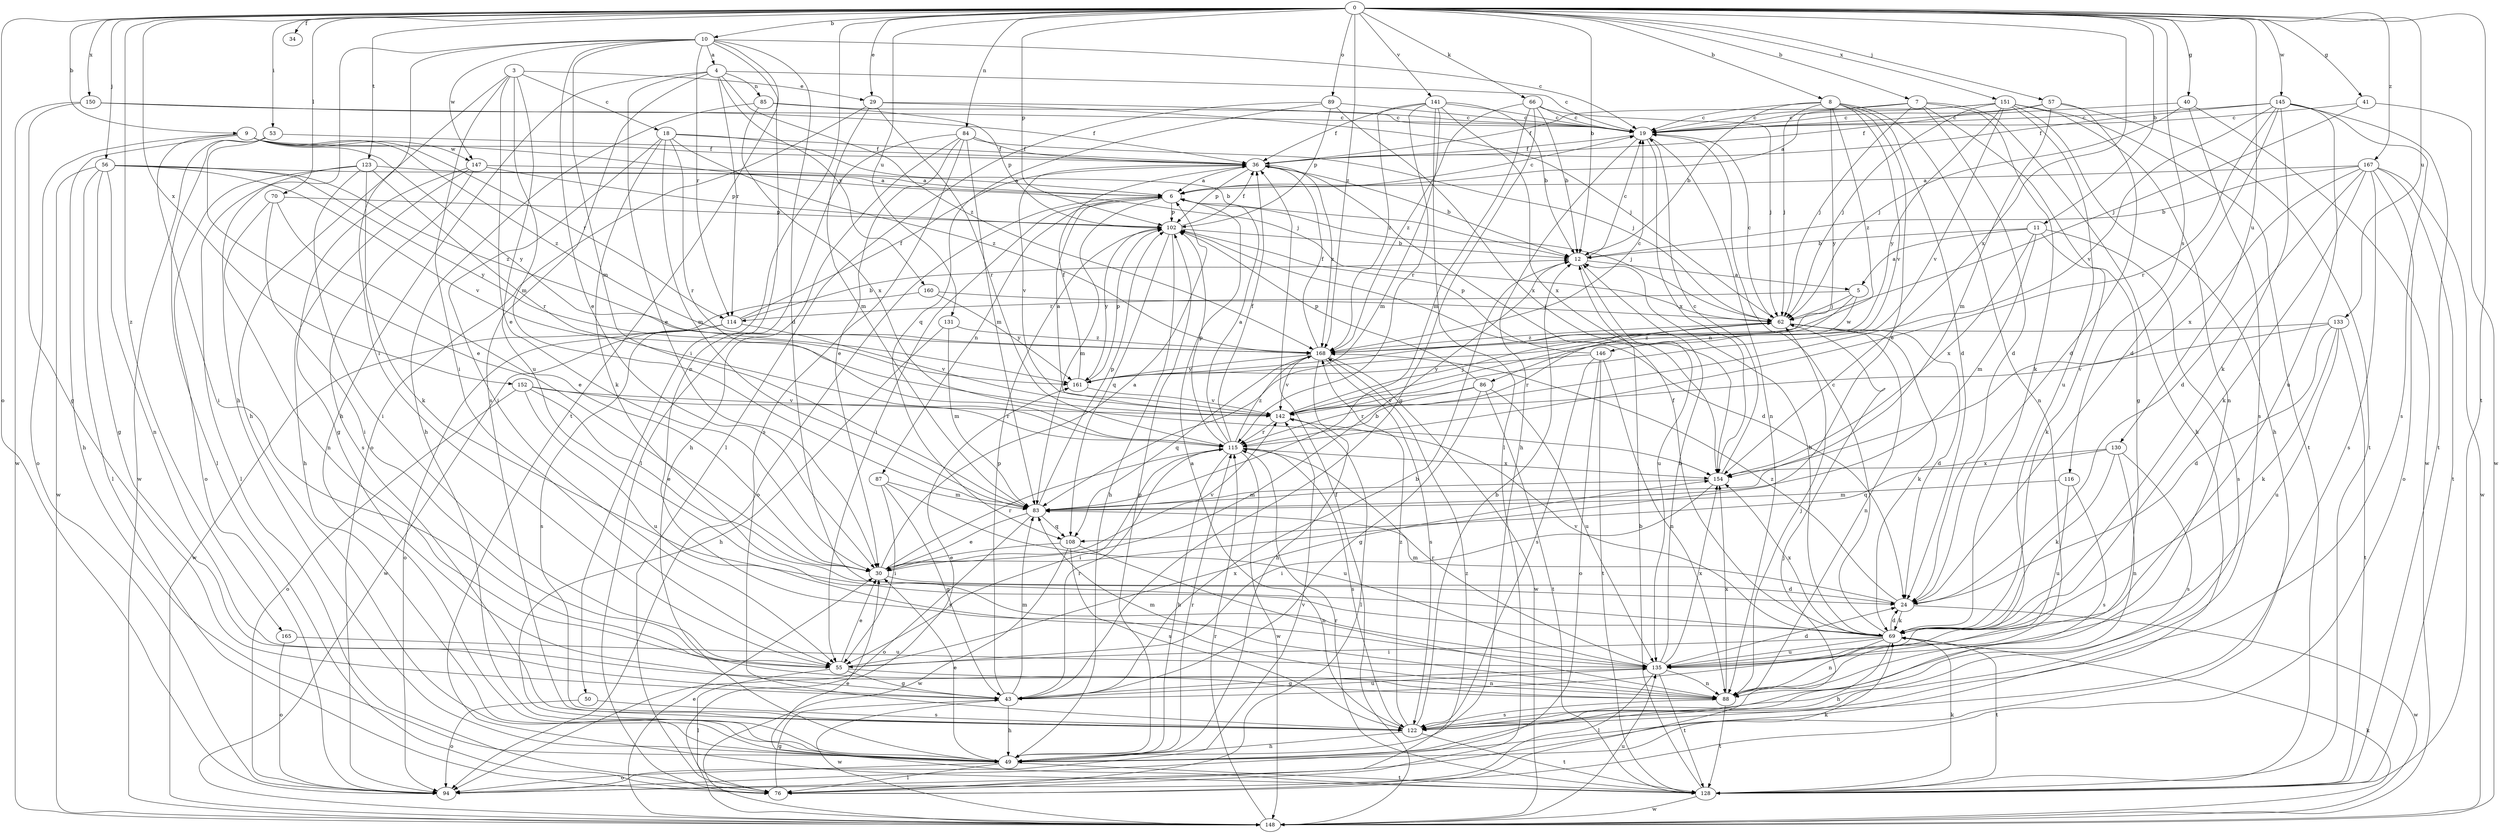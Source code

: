 strict digraph  {
0;
3;
4;
5;
6;
7;
8;
9;
10;
11;
12;
18;
19;
24;
29;
30;
34;
36;
40;
41;
43;
49;
50;
53;
55;
56;
57;
62;
66;
69;
70;
76;
83;
84;
85;
86;
87;
88;
89;
94;
102;
108;
114;
115;
116;
122;
123;
128;
130;
131;
133;
135;
141;
142;
145;
146;
147;
148;
150;
151;
152;
154;
160;
161;
165;
167;
168;
0 -> 7  [label=b];
0 -> 8  [label=b];
0 -> 9  [label=b];
0 -> 10  [label=b];
0 -> 11  [label=b];
0 -> 12  [label=b];
0 -> 29  [label=e];
0 -> 34  [label=f];
0 -> 40  [label=g];
0 -> 41  [label=g];
0 -> 50  [label=i];
0 -> 53  [label=i];
0 -> 56  [label=j];
0 -> 57  [label=j];
0 -> 66  [label=k];
0 -> 70  [label=l];
0 -> 84  [label=n];
0 -> 89  [label=o];
0 -> 94  [label=o];
0 -> 102  [label=p];
0 -> 116  [label=s];
0 -> 123  [label=t];
0 -> 128  [label=t];
0 -> 130  [label=u];
0 -> 131  [label=u];
0 -> 133  [label=u];
0 -> 141  [label=v];
0 -> 145  [label=w];
0 -> 150  [label=x];
0 -> 151  [label=x];
0 -> 152  [label=x];
0 -> 154  [label=x];
0 -> 165  [label=z];
0 -> 167  [label=z];
0 -> 168  [label=z];
3 -> 18  [label=c];
3 -> 29  [label=e];
3 -> 30  [label=e];
3 -> 49  [label=h];
3 -> 55  [label=i];
3 -> 83  [label=m];
3 -> 135  [label=u];
4 -> 19  [label=c];
4 -> 30  [label=e];
4 -> 49  [label=h];
4 -> 85  [label=n];
4 -> 114  [label=r];
4 -> 122  [label=s];
4 -> 160  [label=y];
4 -> 168  [label=z];
5 -> 62  [label=j];
5 -> 86  [label=n];
5 -> 114  [label=r];
5 -> 146  [label=w];
6 -> 19  [label=c];
6 -> 55  [label=i];
6 -> 62  [label=j];
6 -> 83  [label=m];
6 -> 87  [label=n];
6 -> 94  [label=o];
6 -> 102  [label=p];
7 -> 19  [label=c];
7 -> 24  [label=d];
7 -> 36  [label=f];
7 -> 43  [label=g];
7 -> 49  [label=h];
7 -> 62  [label=j];
7 -> 69  [label=k];
8 -> 12  [label=b];
8 -> 19  [label=c];
8 -> 24  [label=d];
8 -> 30  [label=e];
8 -> 62  [label=j];
8 -> 88  [label=n];
8 -> 142  [label=v];
8 -> 161  [label=y];
8 -> 168  [label=z];
9 -> 36  [label=f];
9 -> 49  [label=h];
9 -> 55  [label=i];
9 -> 62  [label=j];
9 -> 94  [label=o];
9 -> 114  [label=r];
9 -> 147  [label=w];
9 -> 161  [label=y];
9 -> 168  [label=z];
10 -> 4  [label=a];
10 -> 19  [label=c];
10 -> 24  [label=d];
10 -> 30  [label=e];
10 -> 49  [label=h];
10 -> 55  [label=i];
10 -> 83  [label=m];
10 -> 88  [label=n];
10 -> 114  [label=r];
10 -> 128  [label=t];
10 -> 147  [label=w];
11 -> 5  [label=a];
11 -> 12  [label=b];
11 -> 69  [label=k];
11 -> 83  [label=m];
11 -> 122  [label=s];
11 -> 154  [label=x];
12 -> 5  [label=a];
12 -> 19  [label=c];
12 -> 135  [label=u];
18 -> 12  [label=b];
18 -> 36  [label=f];
18 -> 55  [label=i];
18 -> 69  [label=k];
18 -> 83  [label=m];
18 -> 115  [label=r];
18 -> 168  [label=z];
19 -> 36  [label=f];
19 -> 49  [label=h];
19 -> 88  [label=n];
19 -> 154  [label=x];
24 -> 69  [label=k];
24 -> 83  [label=m];
24 -> 148  [label=w];
24 -> 168  [label=z];
29 -> 19  [label=c];
29 -> 62  [label=j];
29 -> 83  [label=m];
29 -> 94  [label=o];
29 -> 115  [label=r];
30 -> 6  [label=a];
30 -> 12  [label=b];
30 -> 24  [label=d];
30 -> 115  [label=r];
30 -> 142  [label=v];
36 -> 6  [label=a];
36 -> 12  [label=b];
36 -> 102  [label=p];
36 -> 142  [label=v];
36 -> 168  [label=z];
40 -> 19  [label=c];
40 -> 62  [label=j];
40 -> 122  [label=s];
40 -> 148  [label=w];
41 -> 19  [label=c];
41 -> 62  [label=j];
41 -> 148  [label=w];
43 -> 12  [label=b];
43 -> 49  [label=h];
43 -> 83  [label=m];
43 -> 102  [label=p];
43 -> 115  [label=r];
43 -> 135  [label=u];
43 -> 148  [label=w];
49 -> 30  [label=e];
49 -> 76  [label=l];
49 -> 94  [label=o];
49 -> 102  [label=p];
49 -> 115  [label=r];
49 -> 128  [label=t];
50 -> 94  [label=o];
50 -> 122  [label=s];
53 -> 30  [label=e];
53 -> 36  [label=f];
53 -> 76  [label=l];
53 -> 148  [label=w];
55 -> 30  [label=e];
55 -> 43  [label=g];
55 -> 76  [label=l];
55 -> 88  [label=n];
55 -> 154  [label=x];
56 -> 6  [label=a];
56 -> 43  [label=g];
56 -> 76  [label=l];
56 -> 88  [label=n];
56 -> 142  [label=v];
56 -> 148  [label=w];
56 -> 161  [label=y];
56 -> 168  [label=z];
57 -> 19  [label=c];
57 -> 24  [label=d];
57 -> 36  [label=f];
57 -> 83  [label=m];
57 -> 128  [label=t];
62 -> 19  [label=c];
62 -> 24  [label=d];
62 -> 69  [label=k];
62 -> 88  [label=n];
62 -> 115  [label=r];
62 -> 168  [label=z];
66 -> 12  [label=b];
66 -> 19  [label=c];
66 -> 43  [label=g];
66 -> 62  [label=j];
66 -> 83  [label=m];
66 -> 168  [label=z];
69 -> 12  [label=b];
69 -> 19  [label=c];
69 -> 24  [label=d];
69 -> 36  [label=f];
69 -> 49  [label=h];
69 -> 55  [label=i];
69 -> 88  [label=n];
69 -> 128  [label=t];
69 -> 135  [label=u];
69 -> 142  [label=v];
69 -> 154  [label=x];
70 -> 30  [label=e];
70 -> 55  [label=i];
70 -> 88  [label=n];
70 -> 102  [label=p];
76 -> 43  [label=g];
76 -> 62  [label=j];
76 -> 168  [label=z];
83 -> 30  [label=e];
83 -> 94  [label=o];
83 -> 102  [label=p];
83 -> 108  [label=q];
84 -> 30  [label=e];
84 -> 36  [label=f];
84 -> 49  [label=h];
84 -> 62  [label=j];
84 -> 76  [label=l];
84 -> 83  [label=m];
84 -> 122  [label=s];
85 -> 19  [label=c];
85 -> 49  [label=h];
85 -> 102  [label=p];
85 -> 154  [label=x];
86 -> 43  [label=g];
86 -> 102  [label=p];
86 -> 115  [label=r];
86 -> 128  [label=t];
86 -> 135  [label=u];
86 -> 142  [label=v];
87 -> 43  [label=g];
87 -> 55  [label=i];
87 -> 83  [label=m];
87 -> 135  [label=u];
88 -> 62  [label=j];
88 -> 83  [label=m];
88 -> 122  [label=s];
88 -> 128  [label=t];
88 -> 154  [label=x];
89 -> 19  [label=c];
89 -> 76  [label=l];
89 -> 102  [label=p];
89 -> 108  [label=q];
89 -> 154  [label=x];
94 -> 69  [label=k];
94 -> 142  [label=v];
102 -> 12  [label=b];
102 -> 24  [label=d];
102 -> 36  [label=f];
102 -> 49  [label=h];
102 -> 108  [label=q];
102 -> 161  [label=y];
108 -> 30  [label=e];
108 -> 88  [label=n];
108 -> 122  [label=s];
108 -> 148  [label=w];
114 -> 12  [label=b];
114 -> 36  [label=f];
114 -> 94  [label=o];
114 -> 122  [label=s];
114 -> 142  [label=v];
114 -> 148  [label=w];
115 -> 6  [label=a];
115 -> 36  [label=f];
115 -> 49  [label=h];
115 -> 55  [label=i];
115 -> 102  [label=p];
115 -> 122  [label=s];
115 -> 148  [label=w];
115 -> 154  [label=x];
115 -> 168  [label=z];
116 -> 83  [label=m];
116 -> 122  [label=s];
116 -> 135  [label=u];
122 -> 6  [label=a];
122 -> 12  [label=b];
122 -> 49  [label=h];
122 -> 128  [label=t];
122 -> 168  [label=z];
123 -> 6  [label=a];
123 -> 55  [label=i];
123 -> 69  [label=k];
123 -> 76  [label=l];
123 -> 94  [label=o];
123 -> 115  [label=r];
128 -> 12  [label=b];
128 -> 30  [label=e];
128 -> 69  [label=k];
128 -> 115  [label=r];
128 -> 148  [label=w];
130 -> 69  [label=k];
130 -> 88  [label=n];
130 -> 108  [label=q];
130 -> 122  [label=s];
130 -> 154  [label=x];
131 -> 49  [label=h];
131 -> 83  [label=m];
131 -> 168  [label=z];
133 -> 24  [label=d];
133 -> 69  [label=k];
133 -> 128  [label=t];
133 -> 135  [label=u];
133 -> 142  [label=v];
133 -> 168  [label=z];
135 -> 12  [label=b];
135 -> 24  [label=d];
135 -> 43  [label=g];
135 -> 76  [label=l];
135 -> 88  [label=n];
135 -> 115  [label=r];
135 -> 128  [label=t];
135 -> 154  [label=x];
141 -> 12  [label=b];
141 -> 19  [label=c];
141 -> 36  [label=f];
141 -> 76  [label=l];
141 -> 83  [label=m];
141 -> 115  [label=r];
141 -> 154  [label=x];
141 -> 168  [label=z];
142 -> 6  [label=a];
142 -> 62  [label=j];
142 -> 76  [label=l];
142 -> 115  [label=r];
145 -> 19  [label=c];
145 -> 24  [label=d];
145 -> 36  [label=f];
145 -> 69  [label=k];
145 -> 115  [label=r];
145 -> 122  [label=s];
145 -> 128  [label=t];
145 -> 135  [label=u];
145 -> 142  [label=v];
146 -> 88  [label=n];
146 -> 94  [label=o];
146 -> 102  [label=p];
146 -> 122  [label=s];
146 -> 128  [label=t];
146 -> 161  [label=y];
147 -> 6  [label=a];
147 -> 43  [label=g];
147 -> 49  [label=h];
147 -> 102  [label=p];
147 -> 122  [label=s];
148 -> 30  [label=e];
148 -> 36  [label=f];
148 -> 69  [label=k];
148 -> 115  [label=r];
148 -> 135  [label=u];
148 -> 161  [label=y];
150 -> 19  [label=c];
150 -> 36  [label=f];
150 -> 43  [label=g];
150 -> 148  [label=w];
151 -> 6  [label=a];
151 -> 19  [label=c];
151 -> 49  [label=h];
151 -> 62  [label=j];
151 -> 88  [label=n];
151 -> 128  [label=t];
151 -> 135  [label=u];
151 -> 142  [label=v];
151 -> 161  [label=y];
152 -> 30  [label=e];
152 -> 94  [label=o];
152 -> 115  [label=r];
152 -> 135  [label=u];
152 -> 142  [label=v];
154 -> 19  [label=c];
154 -> 55  [label=i];
154 -> 83  [label=m];
160 -> 62  [label=j];
160 -> 148  [label=w];
160 -> 161  [label=y];
161 -> 36  [label=f];
161 -> 102  [label=p];
161 -> 142  [label=v];
165 -> 94  [label=o];
165 -> 135  [label=u];
167 -> 6  [label=a];
167 -> 12  [label=b];
167 -> 24  [label=d];
167 -> 69  [label=k];
167 -> 94  [label=o];
167 -> 122  [label=s];
167 -> 128  [label=t];
167 -> 148  [label=w];
167 -> 154  [label=x];
168 -> 19  [label=c];
168 -> 36  [label=f];
168 -> 49  [label=h];
168 -> 108  [label=q];
168 -> 122  [label=s];
168 -> 142  [label=v];
168 -> 148  [label=w];
168 -> 161  [label=y];
}
